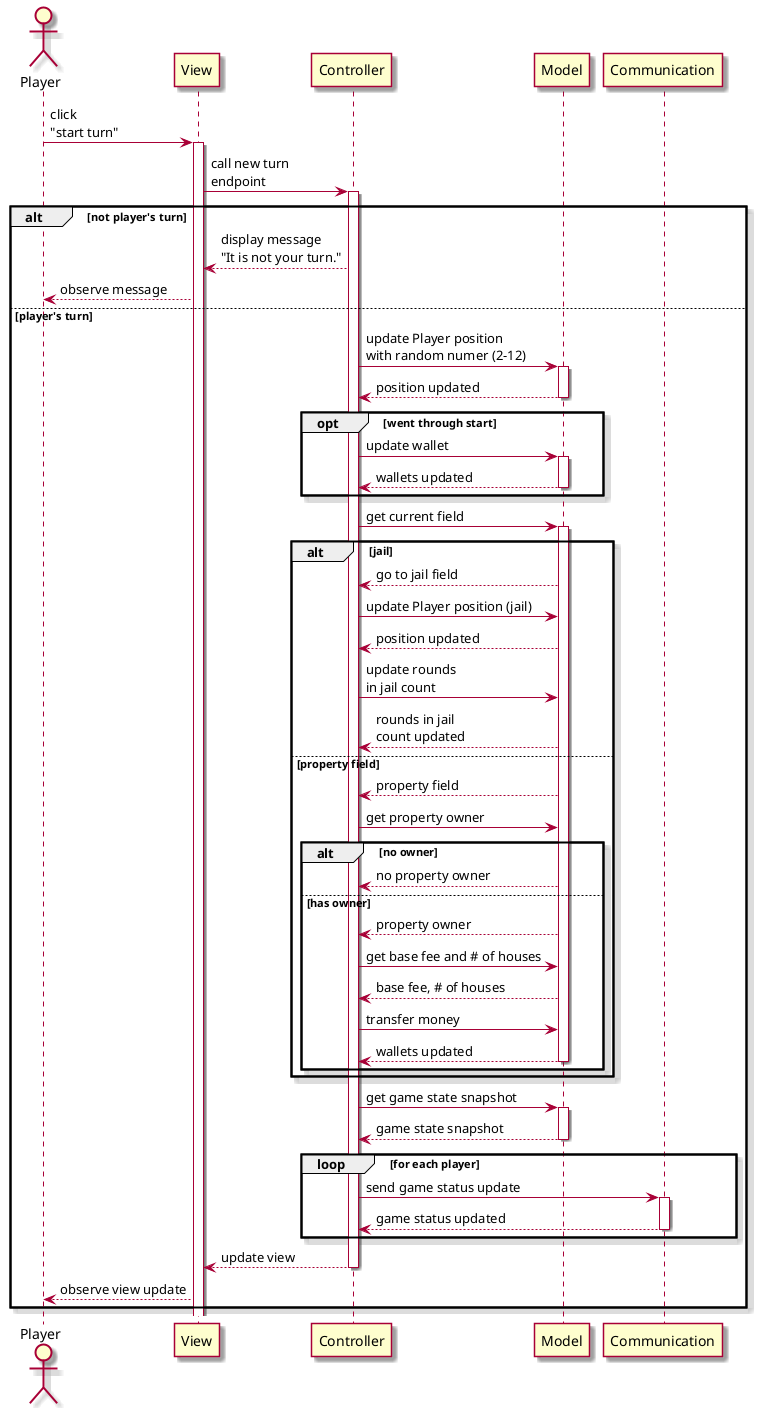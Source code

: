 @startuml
skin rose

actor Player


Player  -> View++: click \n"start turn"
View -> Controller++: call new turn\nendpoint
alt not player's turn

Controller --> View: display message\n"It is not your turn."
View --> Player: observe message

else player's turn


Controller -> Model++: update Player position\nwith random numer (2-12)
Model --> Controller--: position updated
opt went through start
Controller -> Model++: update wallet
Model --> Controller--: wallets updated
end
Controller -> Model++: get current field
alt jail
  Model --> Controller: go to jail field
  Controller -> Model: update Player position (jail)
  Model --> Controller: position updated
  Controller -> Model: update rounds \nin jail count
   Model --> Controller: rounds in jail \ncount updated
else property field
  Model --> Controller: property field
  Controller -> Model: get property owner
  alt no owner
    Model --> Controller: no property owner
  else has owner
    Model --> Controller: property owner
    Controller -> Model: get base fee and # of houses
    Model --> Controller: base fee, # of houses
    Controller -> Model: transfer money
    Model --> Controller--: wallets updated
  end
end

Controller -> Model++: get game state snapshot
Model --> Controller--: game state snapshot
 loop for each player
          Controller -> Communication ++: send game status update
          Communication --> Controller--: game status updated
        end
Controller --> View--: update view
View --> Player: observe view update

end



@enduml
